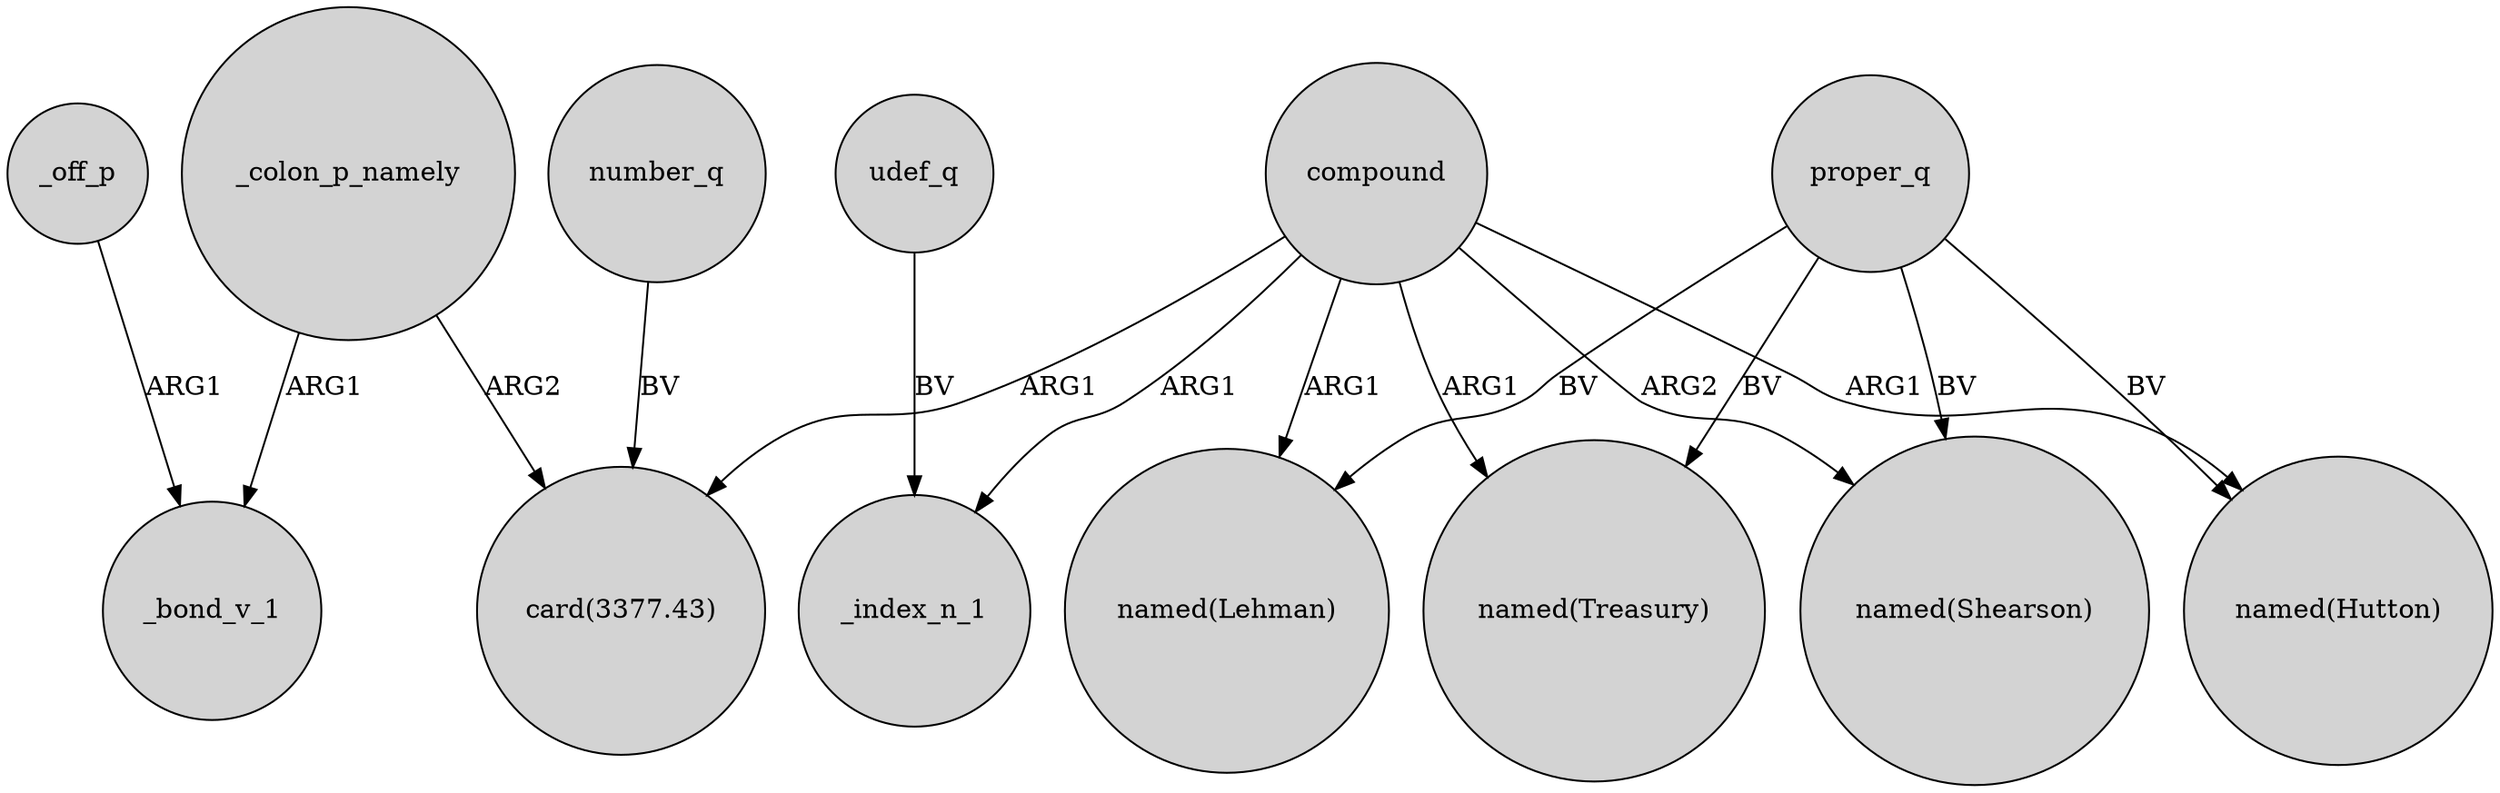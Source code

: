 digraph {
	node [shape=circle style=filled]
	_off_p -> _bond_v_1 [label=ARG1]
	_colon_p_namely -> "card(3377.43)" [label=ARG2]
	udef_q -> _index_n_1 [label=BV]
	compound -> "named(Hutton)" [label=ARG1]
	proper_q -> "named(Hutton)" [label=BV]
	compound -> "named(Treasury)" [label=ARG1]
	compound -> "card(3377.43)" [label=ARG1]
	proper_q -> "named(Lehman)" [label=BV]
	compound -> "named(Shearson)" [label=ARG2]
	proper_q -> "named(Shearson)" [label=BV]
	_colon_p_namely -> _bond_v_1 [label=ARG1]
	number_q -> "card(3377.43)" [label=BV]
	compound -> _index_n_1 [label=ARG1]
	proper_q -> "named(Treasury)" [label=BV]
	compound -> "named(Lehman)" [label=ARG1]
}
